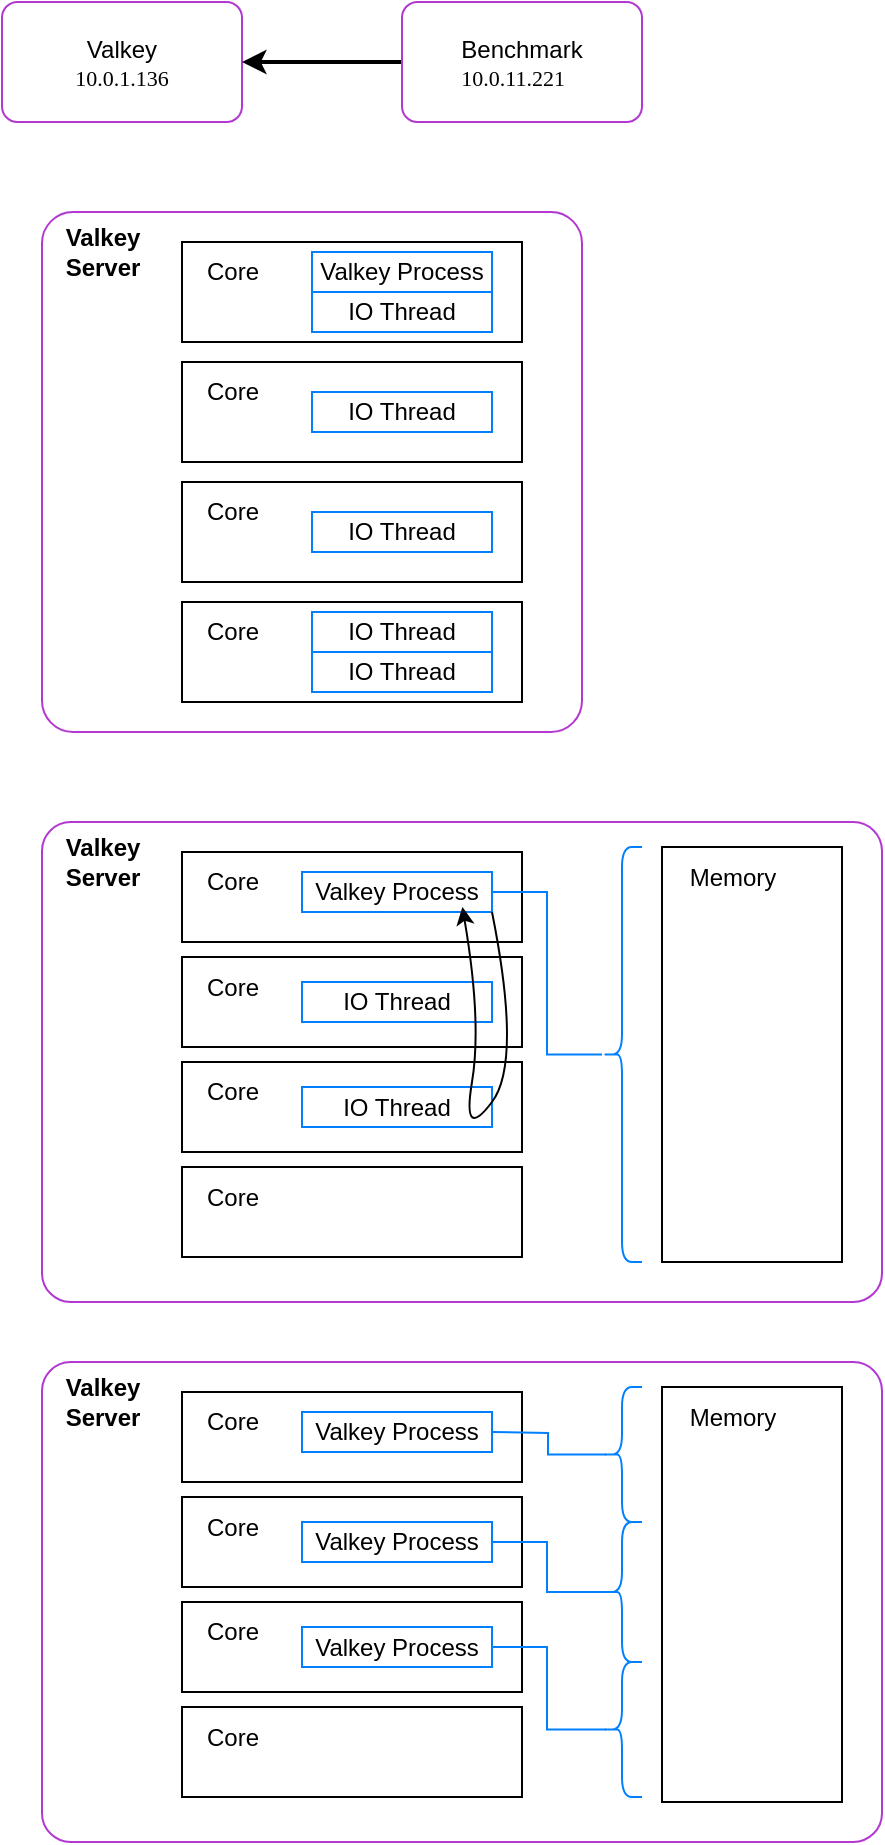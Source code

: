 <mxfile version="24.7.8">
  <diagram name="Page-1" id="E45vCr4pgV7cp-IB-YZc">
    <mxGraphModel dx="800" dy="786" grid="1" gridSize="10" guides="1" tooltips="1" connect="1" arrows="1" fold="1" page="1" pageScale="1" pageWidth="850" pageHeight="1100" math="0" shadow="0">
      <root>
        <mxCell id="0" />
        <mxCell id="1" parent="0" />
        <mxCell id="h7soAqNXoPFF2yyzUFU3-1" value="&lt;div&gt;Valkey&lt;div&gt;&lt;p style=&quot;margin: 0px; font-variant-numeric: normal; font-variant-east-asian: normal; font-variant-alternates: normal; font-size-adjust: none; font-kerning: auto; font-optical-sizing: auto; font-feature-settings: normal; font-variation-settings: normal; font-variant-position: normal; font-stretch: normal; font-size: 11px; line-height: normal; font-family: Menlo; text-align: start;&quot; class=&quot;p1&quot;&gt;&lt;span style=&quot;font-variant-ligatures: no-common-ligatures;&quot; class=&quot;s1&quot;&gt;10.0.1.136&lt;/span&gt;&lt;/p&gt;&lt;/div&gt;&lt;/div&gt;" style="rounded=1;whiteSpace=wrap;html=1;arcSize=13;strokeColor=#b337d1;" vertex="1" parent="1">
          <mxGeometry x="80" y="40" width="120" height="60" as="geometry" />
        </mxCell>
        <mxCell id="h7soAqNXoPFF2yyzUFU3-4" style="edgeStyle=orthogonalEdgeStyle;rounded=0;orthogonalLoop=1;jettySize=auto;html=1;exitX=0;exitY=0.5;exitDx=0;exitDy=0;entryX=1;entryY=0.5;entryDx=0;entryDy=0;strokeWidth=2;" edge="1" parent="1" source="h7soAqNXoPFF2yyzUFU3-2" target="h7soAqNXoPFF2yyzUFU3-1">
          <mxGeometry relative="1" as="geometry" />
        </mxCell>
        <mxCell id="h7soAqNXoPFF2yyzUFU3-2" value="&lt;div&gt;&lt;div&gt;Benchmark&lt;/div&gt;&lt;/div&gt;&lt;div&gt;&lt;p style=&quot;margin: 0px; font-variant-numeric: normal; font-variant-east-asian: normal; font-variant-alternates: normal; font-size-adjust: none; font-kerning: auto; font-optical-sizing: auto; font-feature-settings: normal; font-variation-settings: normal; font-variant-position: normal; font-stretch: normal; font-size: 11px; line-height: normal; font-family: Menlo; text-align: start;&quot; class=&quot;p1&quot;&gt;&lt;span style=&quot;font-variant-ligatures: no-common-ligatures;&quot; class=&quot;s1&quot;&gt;10.0.11.221&lt;/span&gt;&lt;/p&gt;&lt;/div&gt;" style="rounded=1;whiteSpace=wrap;html=1;arcSize=13;strokeColor=#b337d1;" vertex="1" parent="1">
          <mxGeometry x="280" y="40" width="120" height="60" as="geometry" />
        </mxCell>
        <mxCell id="h7soAqNXoPFF2yyzUFU3-5" value="&lt;div&gt;&lt;p style=&quot;margin: 0px; font-variant-numeric: normal; font-variant-east-asian: normal; font-variant-alternates: normal; font-size-adjust: none; font-kerning: auto; font-optical-sizing: auto; font-feature-settings: normal; font-variation-settings: normal; font-variant-position: normal; font-stretch: normal; font-size: 11px; line-height: normal; font-family: Menlo; text-align: start;&quot; class=&quot;p1&quot;&gt;&lt;br&gt;&lt;/p&gt;&lt;/div&gt;" style="rounded=1;whiteSpace=wrap;html=1;arcSize=6;strokeColor=#b337d1;" vertex="1" parent="1">
          <mxGeometry x="100" y="145" width="270" height="260" as="geometry" />
        </mxCell>
        <mxCell id="h7soAqNXoPFF2yyzUFU3-9" value="&lt;b&gt;Valkey&lt;br&gt;Server&lt;/b&gt;" style="text;html=1;align=center;verticalAlign=middle;resizable=0;points=[];autosize=1;strokeColor=none;fillColor=none;" vertex="1" parent="1">
          <mxGeometry x="100" y="145" width="60" height="40" as="geometry" />
        </mxCell>
        <mxCell id="h7soAqNXoPFF2yyzUFU3-15" value="" style="rounded=0;whiteSpace=wrap;html=1;" vertex="1" parent="1">
          <mxGeometry x="170" y="160" width="170" height="50" as="geometry" />
        </mxCell>
        <mxCell id="h7soAqNXoPFF2yyzUFU3-16" value="Core" style="text;html=1;align=center;verticalAlign=middle;resizable=0;points=[];autosize=1;strokeColor=none;fillColor=none;" vertex="1" parent="1">
          <mxGeometry x="170" y="160" width="50" height="30" as="geometry" />
        </mxCell>
        <mxCell id="h7soAqNXoPFF2yyzUFU3-17" value="" style="rounded=0;whiteSpace=wrap;html=1;" vertex="1" parent="1">
          <mxGeometry x="170" y="220" width="170" height="50" as="geometry" />
        </mxCell>
        <mxCell id="h7soAqNXoPFF2yyzUFU3-18" value="Core" style="text;html=1;align=center;verticalAlign=middle;resizable=0;points=[];autosize=1;strokeColor=none;fillColor=none;" vertex="1" parent="1">
          <mxGeometry x="170" y="220" width="50" height="30" as="geometry" />
        </mxCell>
        <mxCell id="h7soAqNXoPFF2yyzUFU3-19" value="" style="rounded=0;whiteSpace=wrap;html=1;" vertex="1" parent="1">
          <mxGeometry x="170" y="280" width="170" height="50" as="geometry" />
        </mxCell>
        <mxCell id="h7soAqNXoPFF2yyzUFU3-20" value="Core" style="text;html=1;align=center;verticalAlign=middle;resizable=0;points=[];autosize=1;strokeColor=none;fillColor=none;" vertex="1" parent="1">
          <mxGeometry x="170" y="280" width="50" height="30" as="geometry" />
        </mxCell>
        <mxCell id="h7soAqNXoPFF2yyzUFU3-21" value="" style="rounded=0;whiteSpace=wrap;html=1;" vertex="1" parent="1">
          <mxGeometry x="170" y="340" width="170" height="50" as="geometry" />
        </mxCell>
        <mxCell id="h7soAqNXoPFF2yyzUFU3-22" value="Core" style="text;html=1;align=center;verticalAlign=middle;resizable=0;points=[];autosize=1;strokeColor=none;fillColor=none;" vertex="1" parent="1">
          <mxGeometry x="170" y="340" width="50" height="30" as="geometry" />
        </mxCell>
        <mxCell id="h7soAqNXoPFF2yyzUFU3-10" value="Valkey Process" style="rounded=0;whiteSpace=wrap;html=1;strokeColor=#0080FF;" vertex="1" parent="1">
          <mxGeometry x="235" y="165" width="90" height="20" as="geometry" />
        </mxCell>
        <mxCell id="h7soAqNXoPFF2yyzUFU3-11" value="IO Thread" style="rounded=0;whiteSpace=wrap;html=1;strokeColor=#0080FF;" vertex="1" parent="1">
          <mxGeometry x="235" y="185" width="90" height="20" as="geometry" />
        </mxCell>
        <mxCell id="h7soAqNXoPFF2yyzUFU3-12" value="IO Thread" style="rounded=0;whiteSpace=wrap;html=1;strokeColor=#0080FF;" vertex="1" parent="1">
          <mxGeometry x="235" y="235" width="90" height="20" as="geometry" />
        </mxCell>
        <mxCell id="h7soAqNXoPFF2yyzUFU3-24" value="IO Thread" style="rounded=0;whiteSpace=wrap;html=1;strokeColor=#0080FF;" vertex="1" parent="1">
          <mxGeometry x="235" y="295" width="90" height="20" as="geometry" />
        </mxCell>
        <mxCell id="h7soAqNXoPFF2yyzUFU3-25" value="IO Thread" style="rounded=0;whiteSpace=wrap;html=1;strokeColor=#0080FF;" vertex="1" parent="1">
          <mxGeometry x="235" y="365" width="90" height="20" as="geometry" />
        </mxCell>
        <mxCell id="h7soAqNXoPFF2yyzUFU3-26" value="IO Thread" style="rounded=0;whiteSpace=wrap;html=1;strokeColor=#0080FF;" vertex="1" parent="1">
          <mxGeometry x="235" y="345" width="90" height="20" as="geometry" />
        </mxCell>
        <mxCell id="h7soAqNXoPFF2yyzUFU3-86" value="&lt;div&gt;&lt;p style=&quot;margin: 0px; font-variant-numeric: normal; font-variant-east-asian: normal; font-variant-alternates: normal; font-size-adjust: none; font-kerning: auto; font-optical-sizing: auto; font-feature-settings: normal; font-variation-settings: normal; font-variant-position: normal; font-stretch: normal; font-size: 11px; line-height: normal; font-family: Menlo; text-align: start;&quot; class=&quot;p1&quot;&gt;&lt;br&gt;&lt;/p&gt;&lt;/div&gt;" style="rounded=1;whiteSpace=wrap;html=1;arcSize=6;strokeColor=#b337d1;" vertex="1" parent="1">
          <mxGeometry x="100" y="450" width="420" height="240" as="geometry" />
        </mxCell>
        <mxCell id="h7soAqNXoPFF2yyzUFU3-87" value="&lt;b&gt;Valkey&lt;br&gt;Server&lt;/b&gt;" style="text;html=1;align=center;verticalAlign=middle;resizable=0;points=[];autosize=1;strokeColor=none;fillColor=none;" vertex="1" parent="1">
          <mxGeometry x="100" y="450" width="60" height="40" as="geometry" />
        </mxCell>
        <mxCell id="h7soAqNXoPFF2yyzUFU3-88" value="" style="rounded=0;whiteSpace=wrap;html=1;" vertex="1" parent="1">
          <mxGeometry x="170" y="465" width="170" height="45" as="geometry" />
        </mxCell>
        <mxCell id="h7soAqNXoPFF2yyzUFU3-89" value="Core" style="text;html=1;align=center;verticalAlign=middle;resizable=0;points=[];autosize=1;strokeColor=none;fillColor=none;" vertex="1" parent="1">
          <mxGeometry x="170" y="465" width="50" height="30" as="geometry" />
        </mxCell>
        <mxCell id="h7soAqNXoPFF2yyzUFU3-90" value="" style="rounded=0;whiteSpace=wrap;html=1;" vertex="1" parent="1">
          <mxGeometry x="170" y="517.5" width="170" height="45" as="geometry" />
        </mxCell>
        <mxCell id="h7soAqNXoPFF2yyzUFU3-91" value="Core" style="text;html=1;align=center;verticalAlign=middle;resizable=0;points=[];autosize=1;strokeColor=none;fillColor=none;" vertex="1" parent="1">
          <mxGeometry x="170" y="517.5" width="50" height="30" as="geometry" />
        </mxCell>
        <mxCell id="h7soAqNXoPFF2yyzUFU3-92" value="" style="rounded=0;whiteSpace=wrap;html=1;" vertex="1" parent="1">
          <mxGeometry x="170" y="570" width="170" height="45" as="geometry" />
        </mxCell>
        <mxCell id="h7soAqNXoPFF2yyzUFU3-93" value="Core" style="text;html=1;align=center;verticalAlign=middle;resizable=0;points=[];autosize=1;strokeColor=none;fillColor=none;" vertex="1" parent="1">
          <mxGeometry x="170" y="570" width="50" height="30" as="geometry" />
        </mxCell>
        <mxCell id="h7soAqNXoPFF2yyzUFU3-94" value="" style="rounded=0;whiteSpace=wrap;html=1;" vertex="1" parent="1">
          <mxGeometry x="170" y="622.5" width="170" height="45" as="geometry" />
        </mxCell>
        <mxCell id="h7soAqNXoPFF2yyzUFU3-95" value="Core" style="text;html=1;align=center;verticalAlign=middle;resizable=0;points=[];autosize=1;strokeColor=none;fillColor=none;" vertex="1" parent="1">
          <mxGeometry x="170" y="622.5" width="50" height="30" as="geometry" />
        </mxCell>
        <mxCell id="h7soAqNXoPFF2yyzUFU3-96" value="Valkey Process" style="rounded=0;whiteSpace=wrap;html=1;strokeColor=#0080FF;" vertex="1" parent="1">
          <mxGeometry x="230" y="475" width="95" height="20" as="geometry" />
        </mxCell>
        <mxCell id="h7soAqNXoPFF2yyzUFU3-97" value="IO Thread" style="rounded=0;whiteSpace=wrap;html=1;strokeColor=#0080FF;" vertex="1" parent="1">
          <mxGeometry x="230" y="530" width="95" height="20" as="geometry" />
        </mxCell>
        <mxCell id="h7soAqNXoPFF2yyzUFU3-98" value="IO Thread" style="rounded=0;whiteSpace=wrap;html=1;strokeColor=#0080FF;" vertex="1" parent="1">
          <mxGeometry x="230" y="582.5" width="95" height="20" as="geometry" />
        </mxCell>
        <mxCell id="h7soAqNXoPFF2yyzUFU3-99" value="" style="rounded=0;whiteSpace=wrap;html=1;" vertex="1" parent="1">
          <mxGeometry x="410" y="462.5" width="90" height="207.5" as="geometry" />
        </mxCell>
        <mxCell id="h7soAqNXoPFF2yyzUFU3-100" value="Memory" style="text;html=1;align=center;verticalAlign=middle;resizable=0;points=[];autosize=1;strokeColor=none;fillColor=none;" vertex="1" parent="1">
          <mxGeometry x="410" y="462.5" width="70" height="30" as="geometry" />
        </mxCell>
        <mxCell id="h7soAqNXoPFF2yyzUFU3-101" style="edgeStyle=orthogonalEdgeStyle;rounded=0;orthogonalLoop=1;jettySize=auto;html=1;entryX=1;entryY=0.5;entryDx=0;entryDy=0;endArrow=none;endFill=0;strokeColor=#0080FF;" edge="1" parent="1" source="h7soAqNXoPFF2yyzUFU3-102" target="h7soAqNXoPFF2yyzUFU3-96">
          <mxGeometry relative="1" as="geometry" />
        </mxCell>
        <mxCell id="h7soAqNXoPFF2yyzUFU3-102" value="" style="shape=curlyBracket;whiteSpace=wrap;html=1;rounded=1;labelPosition=left;verticalLabelPosition=middle;align=right;verticalAlign=middle;strokeColor=#0080FF;" vertex="1" parent="1">
          <mxGeometry x="380" y="462.5" width="20" height="207.5" as="geometry" />
        </mxCell>
        <mxCell id="h7soAqNXoPFF2yyzUFU3-103" value="" style="curved=1;endArrow=classic;html=1;rounded=0;exitX=1;exitY=1;exitDx=0;exitDy=0;entryX=0.844;entryY=0.875;entryDx=0;entryDy=0;entryPerimeter=0;" edge="1" parent="1" source="h7soAqNXoPFF2yyzUFU3-96" target="h7soAqNXoPFF2yyzUFU3-96">
          <mxGeometry width="50" height="50" relative="1" as="geometry">
            <mxPoint x="160" y="580" as="sourcePoint" />
            <mxPoint x="210" y="530" as="targetPoint" />
            <Array as="points">
              <mxPoint x="340" y="570" />
              <mxPoint x="310" y="610" />
              <mxPoint x="320" y="550" />
            </Array>
          </mxGeometry>
        </mxCell>
        <mxCell id="h7soAqNXoPFF2yyzUFU3-104" value="&lt;div&gt;&lt;p style=&quot;margin: 0px; font-variant-numeric: normal; font-variant-east-asian: normal; font-variant-alternates: normal; font-size-adjust: none; font-kerning: auto; font-optical-sizing: auto; font-feature-settings: normal; font-variation-settings: normal; font-variant-position: normal; font-stretch: normal; font-size: 11px; line-height: normal; font-family: Menlo; text-align: start;&quot; class=&quot;p1&quot;&gt;&lt;br&gt;&lt;/p&gt;&lt;/div&gt;" style="rounded=1;whiteSpace=wrap;html=1;arcSize=6;strokeColor=#b337d1;" vertex="1" parent="1">
          <mxGeometry x="100" y="720" width="420" height="240" as="geometry" />
        </mxCell>
        <mxCell id="h7soAqNXoPFF2yyzUFU3-105" value="&lt;b&gt;Valkey&lt;br&gt;Server&lt;/b&gt;" style="text;html=1;align=center;verticalAlign=middle;resizable=0;points=[];autosize=1;strokeColor=none;fillColor=none;" vertex="1" parent="1">
          <mxGeometry x="100" y="720" width="60" height="40" as="geometry" />
        </mxCell>
        <mxCell id="h7soAqNXoPFF2yyzUFU3-106" value="" style="rounded=0;whiteSpace=wrap;html=1;" vertex="1" parent="1">
          <mxGeometry x="170" y="735" width="170" height="45" as="geometry" />
        </mxCell>
        <mxCell id="h7soAqNXoPFF2yyzUFU3-107" value="Core" style="text;html=1;align=center;verticalAlign=middle;resizable=0;points=[];autosize=1;strokeColor=none;fillColor=none;" vertex="1" parent="1">
          <mxGeometry x="170" y="735" width="50" height="30" as="geometry" />
        </mxCell>
        <mxCell id="h7soAqNXoPFF2yyzUFU3-108" value="" style="rounded=0;whiteSpace=wrap;html=1;" vertex="1" parent="1">
          <mxGeometry x="170" y="787.5" width="170" height="45" as="geometry" />
        </mxCell>
        <mxCell id="h7soAqNXoPFF2yyzUFU3-109" value="Core" style="text;html=1;align=center;verticalAlign=middle;resizable=0;points=[];autosize=1;strokeColor=none;fillColor=none;" vertex="1" parent="1">
          <mxGeometry x="170" y="787.5" width="50" height="30" as="geometry" />
        </mxCell>
        <mxCell id="h7soAqNXoPFF2yyzUFU3-110" value="" style="rounded=0;whiteSpace=wrap;html=1;" vertex="1" parent="1">
          <mxGeometry x="170" y="840" width="170" height="45" as="geometry" />
        </mxCell>
        <mxCell id="h7soAqNXoPFF2yyzUFU3-111" value="Core" style="text;html=1;align=center;verticalAlign=middle;resizable=0;points=[];autosize=1;strokeColor=none;fillColor=none;" vertex="1" parent="1">
          <mxGeometry x="170" y="840" width="50" height="30" as="geometry" />
        </mxCell>
        <mxCell id="h7soAqNXoPFF2yyzUFU3-112" value="" style="rounded=0;whiteSpace=wrap;html=1;" vertex="1" parent="1">
          <mxGeometry x="170" y="892.5" width="170" height="45" as="geometry" />
        </mxCell>
        <mxCell id="h7soAqNXoPFF2yyzUFU3-113" value="Core" style="text;html=1;align=center;verticalAlign=middle;resizable=0;points=[];autosize=1;strokeColor=none;fillColor=none;" vertex="1" parent="1">
          <mxGeometry x="170" y="892.5" width="50" height="30" as="geometry" />
        </mxCell>
        <mxCell id="h7soAqNXoPFF2yyzUFU3-117" value="" style="rounded=0;whiteSpace=wrap;html=1;" vertex="1" parent="1">
          <mxGeometry x="410" y="732.5" width="90" height="207.5" as="geometry" />
        </mxCell>
        <mxCell id="h7soAqNXoPFF2yyzUFU3-118" value="Memory" style="text;html=1;align=center;verticalAlign=middle;resizable=0;points=[];autosize=1;strokeColor=none;fillColor=none;" vertex="1" parent="1">
          <mxGeometry x="410" y="732.5" width="70" height="30" as="geometry" />
        </mxCell>
        <mxCell id="h7soAqNXoPFF2yyzUFU3-119" style="edgeStyle=orthogonalEdgeStyle;rounded=0;orthogonalLoop=1;jettySize=auto;html=1;entryX=1;entryY=0.5;entryDx=0;entryDy=0;endArrow=none;endFill=0;strokeColor=#0080FF;exitX=0.1;exitY=0.5;exitDx=0;exitDy=0;exitPerimeter=0;" edge="1" parent="1" source="h7soAqNXoPFF2yyzUFU3-120">
          <mxGeometry relative="1" as="geometry">
            <mxPoint x="325" y="755" as="targetPoint" />
          </mxGeometry>
        </mxCell>
        <mxCell id="h7soAqNXoPFF2yyzUFU3-120" value="" style="shape=curlyBracket;whiteSpace=wrap;html=1;rounded=1;labelPosition=left;verticalLabelPosition=middle;align=right;verticalAlign=middle;strokeColor=#0080FF;" vertex="1" parent="1">
          <mxGeometry x="380" y="732.5" width="20" height="67.5" as="geometry" />
        </mxCell>
        <mxCell id="h7soAqNXoPFF2yyzUFU3-122" value="Valkey Process" style="rounded=0;whiteSpace=wrap;html=1;strokeColor=#0080FF;" vertex="1" parent="1">
          <mxGeometry x="230" y="745" width="95" height="20" as="geometry" />
        </mxCell>
        <mxCell id="h7soAqNXoPFF2yyzUFU3-123" value="Valkey Process" style="rounded=0;whiteSpace=wrap;html=1;strokeColor=#0080FF;" vertex="1" parent="1">
          <mxGeometry x="230" y="852.5" width="95" height="20" as="geometry" />
        </mxCell>
        <mxCell id="h7soAqNXoPFF2yyzUFU3-124" value="Valkey Process" style="rounded=0;whiteSpace=wrap;html=1;strokeColor=#0080FF;" vertex="1" parent="1">
          <mxGeometry x="230" y="800" width="95" height="20" as="geometry" />
        </mxCell>
        <mxCell id="h7soAqNXoPFF2yyzUFU3-125" value="" style="shape=curlyBracket;whiteSpace=wrap;html=1;rounded=1;labelPosition=left;verticalLabelPosition=middle;align=right;verticalAlign=middle;strokeColor=#0080FF;" vertex="1" parent="1">
          <mxGeometry x="380" y="800" width="20" height="70" as="geometry" />
        </mxCell>
        <mxCell id="h7soAqNXoPFF2yyzUFU3-126" value="" style="shape=curlyBracket;whiteSpace=wrap;html=1;rounded=1;labelPosition=left;verticalLabelPosition=middle;align=right;verticalAlign=middle;strokeColor=#0080FF;" vertex="1" parent="1">
          <mxGeometry x="380" y="870" width="20" height="67.5" as="geometry" />
        </mxCell>
        <mxCell id="h7soAqNXoPFF2yyzUFU3-127" style="edgeStyle=orthogonalEdgeStyle;rounded=0;orthogonalLoop=1;jettySize=auto;html=1;exitX=1;exitY=0.5;exitDx=0;exitDy=0;entryX=0.1;entryY=0.5;entryDx=0;entryDy=0;entryPerimeter=0;startArrow=none;startFill=0;strokeColor=#0080FF;endArrow=none;endFill=0;" edge="1" parent="1" source="h7soAqNXoPFF2yyzUFU3-124" target="h7soAqNXoPFF2yyzUFU3-125">
          <mxGeometry relative="1" as="geometry" />
        </mxCell>
        <mxCell id="h7soAqNXoPFF2yyzUFU3-128" style="edgeStyle=orthogonalEdgeStyle;rounded=0;orthogonalLoop=1;jettySize=auto;html=1;exitX=1;exitY=0.5;exitDx=0;exitDy=0;entryX=0.1;entryY=0.5;entryDx=0;entryDy=0;entryPerimeter=0;strokeColor=#0080FF;endArrow=none;endFill=0;" edge="1" parent="1" source="h7soAqNXoPFF2yyzUFU3-123" target="h7soAqNXoPFF2yyzUFU3-126">
          <mxGeometry relative="1" as="geometry" />
        </mxCell>
      </root>
    </mxGraphModel>
  </diagram>
</mxfile>

